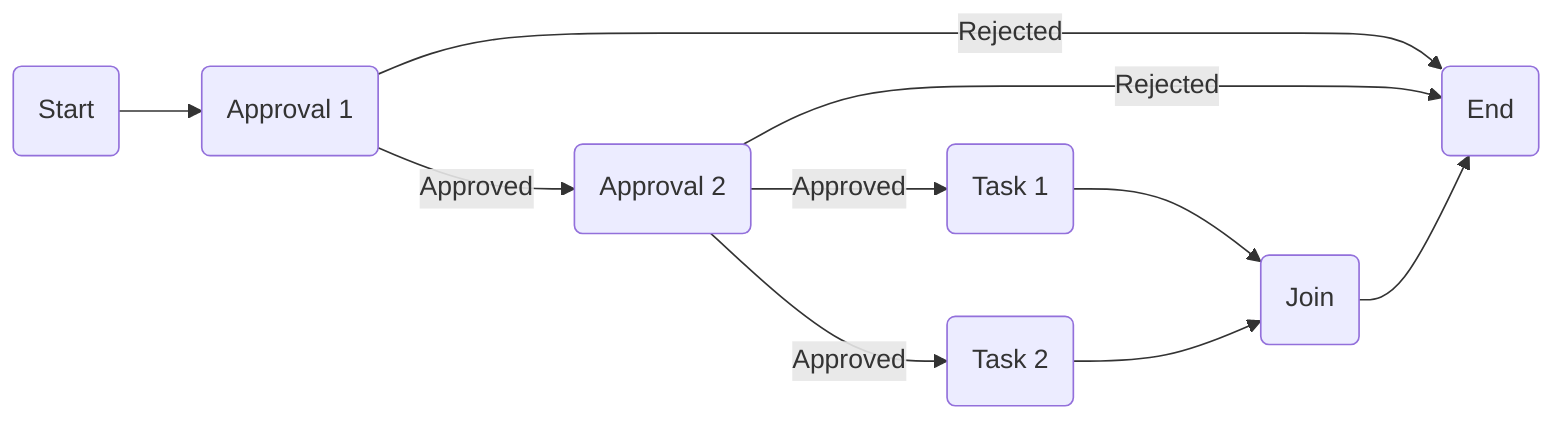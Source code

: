graph LR
  S0(Start)
  A1(Approval 1)
  A2(Approval 2)
  T1(Task 1)
  T2(Task 2)
  J0(Join)
  E0(End)
  
  S0-->A1
  A1--Rejected-->E0
  A1--Approved-->A2
  A2--Approved-->T1
  A2--Approved-->T2
  A2--Rejected-->E0
  T1-->J0
  T2-->J0
  J0-->E0